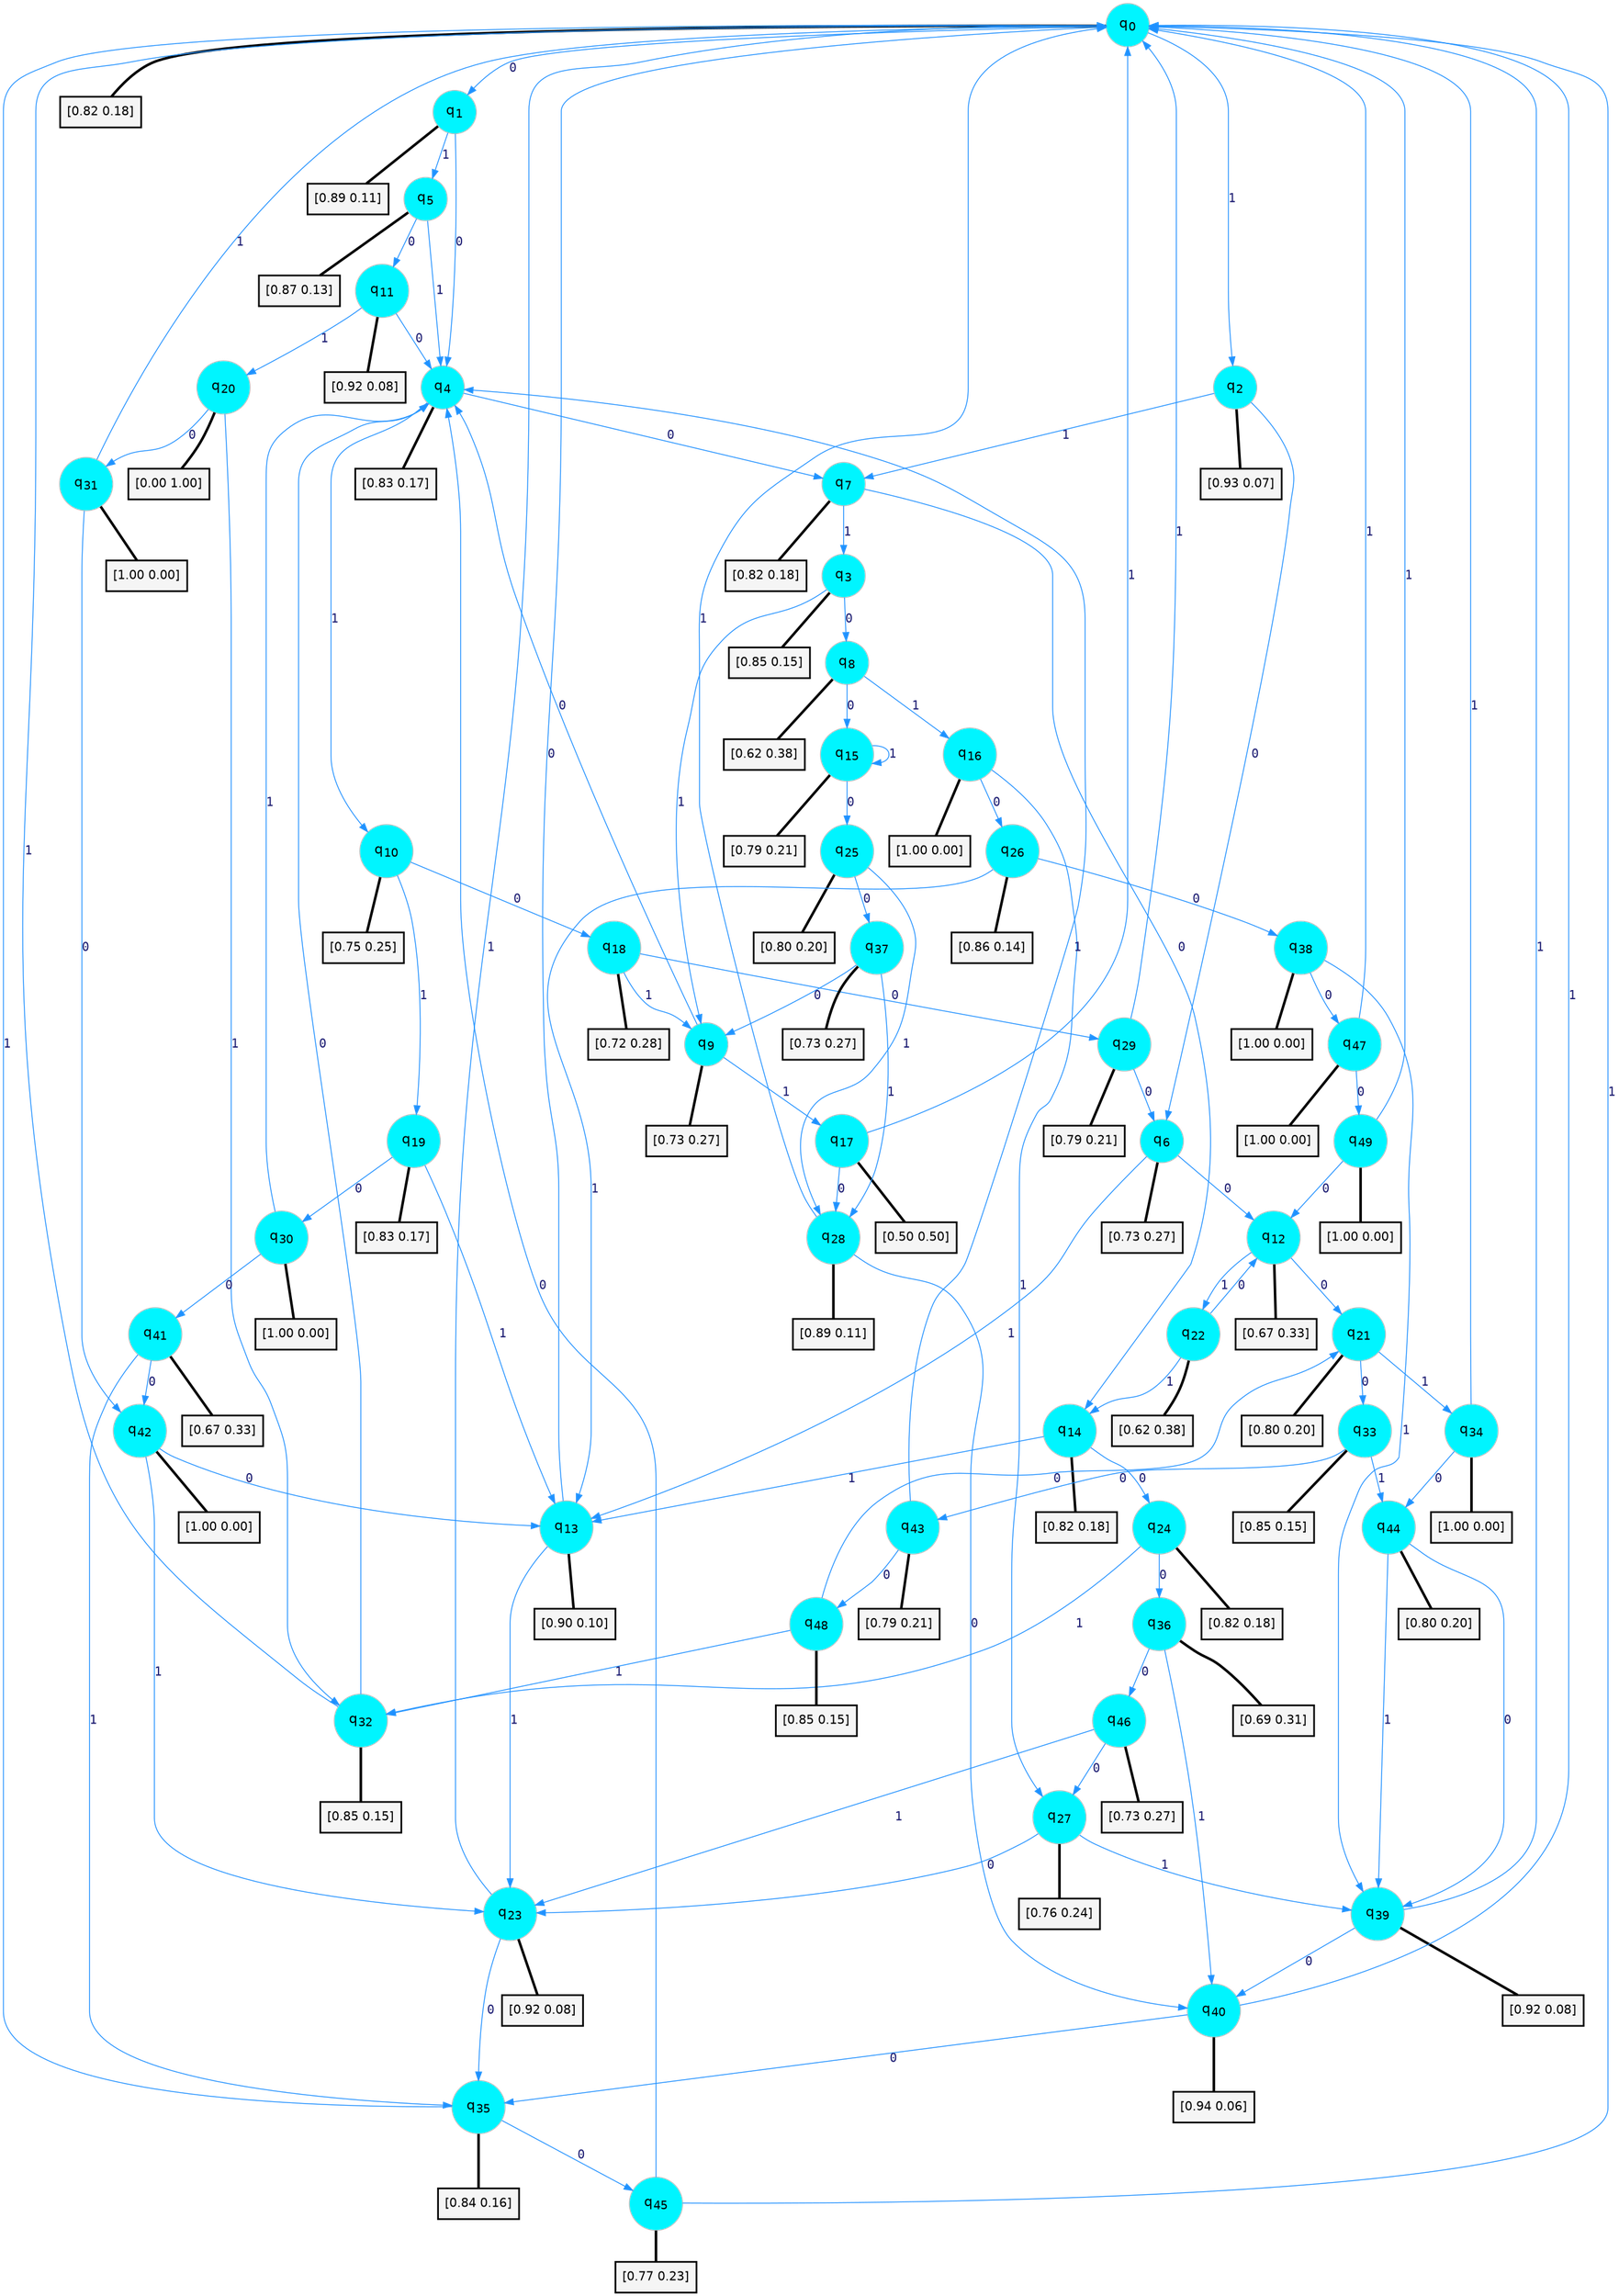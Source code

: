 digraph G {
graph [
bgcolor=transparent, dpi=300, rankdir=TD, size="40,25"];
node [
color=gray, fillcolor=turquoise1, fontcolor=black, fontname=Helvetica, fontsize=16, fontweight=bold, shape=circle, style=filled];
edge [
arrowsize=1, color=dodgerblue1, fontcolor=midnightblue, fontname=courier, fontweight=bold, penwidth=1, style=solid, weight=20];
0[label=<q<SUB>0</SUB>>];
1[label=<q<SUB>1</SUB>>];
2[label=<q<SUB>2</SUB>>];
3[label=<q<SUB>3</SUB>>];
4[label=<q<SUB>4</SUB>>];
5[label=<q<SUB>5</SUB>>];
6[label=<q<SUB>6</SUB>>];
7[label=<q<SUB>7</SUB>>];
8[label=<q<SUB>8</SUB>>];
9[label=<q<SUB>9</SUB>>];
10[label=<q<SUB>10</SUB>>];
11[label=<q<SUB>11</SUB>>];
12[label=<q<SUB>12</SUB>>];
13[label=<q<SUB>13</SUB>>];
14[label=<q<SUB>14</SUB>>];
15[label=<q<SUB>15</SUB>>];
16[label=<q<SUB>16</SUB>>];
17[label=<q<SUB>17</SUB>>];
18[label=<q<SUB>18</SUB>>];
19[label=<q<SUB>19</SUB>>];
20[label=<q<SUB>20</SUB>>];
21[label=<q<SUB>21</SUB>>];
22[label=<q<SUB>22</SUB>>];
23[label=<q<SUB>23</SUB>>];
24[label=<q<SUB>24</SUB>>];
25[label=<q<SUB>25</SUB>>];
26[label=<q<SUB>26</SUB>>];
27[label=<q<SUB>27</SUB>>];
28[label=<q<SUB>28</SUB>>];
29[label=<q<SUB>29</SUB>>];
30[label=<q<SUB>30</SUB>>];
31[label=<q<SUB>31</SUB>>];
32[label=<q<SUB>32</SUB>>];
33[label=<q<SUB>33</SUB>>];
34[label=<q<SUB>34</SUB>>];
35[label=<q<SUB>35</SUB>>];
36[label=<q<SUB>36</SUB>>];
37[label=<q<SUB>37</SUB>>];
38[label=<q<SUB>38</SUB>>];
39[label=<q<SUB>39</SUB>>];
40[label=<q<SUB>40</SUB>>];
41[label=<q<SUB>41</SUB>>];
42[label=<q<SUB>42</SUB>>];
43[label=<q<SUB>43</SUB>>];
44[label=<q<SUB>44</SUB>>];
45[label=<q<SUB>45</SUB>>];
46[label=<q<SUB>46</SUB>>];
47[label=<q<SUB>47</SUB>>];
48[label=<q<SUB>48</SUB>>];
49[label=<q<SUB>49</SUB>>];
50[label="[0.82 0.18]", shape=box,fontcolor=black, fontname=Helvetica, fontsize=14, penwidth=2, fillcolor=whitesmoke,color=black];
51[label="[0.89 0.11]", shape=box,fontcolor=black, fontname=Helvetica, fontsize=14, penwidth=2, fillcolor=whitesmoke,color=black];
52[label="[0.93 0.07]", shape=box,fontcolor=black, fontname=Helvetica, fontsize=14, penwidth=2, fillcolor=whitesmoke,color=black];
53[label="[0.85 0.15]", shape=box,fontcolor=black, fontname=Helvetica, fontsize=14, penwidth=2, fillcolor=whitesmoke,color=black];
54[label="[0.83 0.17]", shape=box,fontcolor=black, fontname=Helvetica, fontsize=14, penwidth=2, fillcolor=whitesmoke,color=black];
55[label="[0.87 0.13]", shape=box,fontcolor=black, fontname=Helvetica, fontsize=14, penwidth=2, fillcolor=whitesmoke,color=black];
56[label="[0.73 0.27]", shape=box,fontcolor=black, fontname=Helvetica, fontsize=14, penwidth=2, fillcolor=whitesmoke,color=black];
57[label="[0.82 0.18]", shape=box,fontcolor=black, fontname=Helvetica, fontsize=14, penwidth=2, fillcolor=whitesmoke,color=black];
58[label="[0.62 0.38]", shape=box,fontcolor=black, fontname=Helvetica, fontsize=14, penwidth=2, fillcolor=whitesmoke,color=black];
59[label="[0.73 0.27]", shape=box,fontcolor=black, fontname=Helvetica, fontsize=14, penwidth=2, fillcolor=whitesmoke,color=black];
60[label="[0.75 0.25]", shape=box,fontcolor=black, fontname=Helvetica, fontsize=14, penwidth=2, fillcolor=whitesmoke,color=black];
61[label="[0.92 0.08]", shape=box,fontcolor=black, fontname=Helvetica, fontsize=14, penwidth=2, fillcolor=whitesmoke,color=black];
62[label="[0.67 0.33]", shape=box,fontcolor=black, fontname=Helvetica, fontsize=14, penwidth=2, fillcolor=whitesmoke,color=black];
63[label="[0.90 0.10]", shape=box,fontcolor=black, fontname=Helvetica, fontsize=14, penwidth=2, fillcolor=whitesmoke,color=black];
64[label="[0.82 0.18]", shape=box,fontcolor=black, fontname=Helvetica, fontsize=14, penwidth=2, fillcolor=whitesmoke,color=black];
65[label="[0.79 0.21]", shape=box,fontcolor=black, fontname=Helvetica, fontsize=14, penwidth=2, fillcolor=whitesmoke,color=black];
66[label="[1.00 0.00]", shape=box,fontcolor=black, fontname=Helvetica, fontsize=14, penwidth=2, fillcolor=whitesmoke,color=black];
67[label="[0.50 0.50]", shape=box,fontcolor=black, fontname=Helvetica, fontsize=14, penwidth=2, fillcolor=whitesmoke,color=black];
68[label="[0.72 0.28]", shape=box,fontcolor=black, fontname=Helvetica, fontsize=14, penwidth=2, fillcolor=whitesmoke,color=black];
69[label="[0.83 0.17]", shape=box,fontcolor=black, fontname=Helvetica, fontsize=14, penwidth=2, fillcolor=whitesmoke,color=black];
70[label="[0.00 1.00]", shape=box,fontcolor=black, fontname=Helvetica, fontsize=14, penwidth=2, fillcolor=whitesmoke,color=black];
71[label="[0.80 0.20]", shape=box,fontcolor=black, fontname=Helvetica, fontsize=14, penwidth=2, fillcolor=whitesmoke,color=black];
72[label="[0.62 0.38]", shape=box,fontcolor=black, fontname=Helvetica, fontsize=14, penwidth=2, fillcolor=whitesmoke,color=black];
73[label="[0.92 0.08]", shape=box,fontcolor=black, fontname=Helvetica, fontsize=14, penwidth=2, fillcolor=whitesmoke,color=black];
74[label="[0.82 0.18]", shape=box,fontcolor=black, fontname=Helvetica, fontsize=14, penwidth=2, fillcolor=whitesmoke,color=black];
75[label="[0.80 0.20]", shape=box,fontcolor=black, fontname=Helvetica, fontsize=14, penwidth=2, fillcolor=whitesmoke,color=black];
76[label="[0.86 0.14]", shape=box,fontcolor=black, fontname=Helvetica, fontsize=14, penwidth=2, fillcolor=whitesmoke,color=black];
77[label="[0.76 0.24]", shape=box,fontcolor=black, fontname=Helvetica, fontsize=14, penwidth=2, fillcolor=whitesmoke,color=black];
78[label="[0.89 0.11]", shape=box,fontcolor=black, fontname=Helvetica, fontsize=14, penwidth=2, fillcolor=whitesmoke,color=black];
79[label="[0.79 0.21]", shape=box,fontcolor=black, fontname=Helvetica, fontsize=14, penwidth=2, fillcolor=whitesmoke,color=black];
80[label="[1.00 0.00]", shape=box,fontcolor=black, fontname=Helvetica, fontsize=14, penwidth=2, fillcolor=whitesmoke,color=black];
81[label="[1.00 0.00]", shape=box,fontcolor=black, fontname=Helvetica, fontsize=14, penwidth=2, fillcolor=whitesmoke,color=black];
82[label="[0.85 0.15]", shape=box,fontcolor=black, fontname=Helvetica, fontsize=14, penwidth=2, fillcolor=whitesmoke,color=black];
83[label="[0.85 0.15]", shape=box,fontcolor=black, fontname=Helvetica, fontsize=14, penwidth=2, fillcolor=whitesmoke,color=black];
84[label="[1.00 0.00]", shape=box,fontcolor=black, fontname=Helvetica, fontsize=14, penwidth=2, fillcolor=whitesmoke,color=black];
85[label="[0.84 0.16]", shape=box,fontcolor=black, fontname=Helvetica, fontsize=14, penwidth=2, fillcolor=whitesmoke,color=black];
86[label="[0.69 0.31]", shape=box,fontcolor=black, fontname=Helvetica, fontsize=14, penwidth=2, fillcolor=whitesmoke,color=black];
87[label="[0.73 0.27]", shape=box,fontcolor=black, fontname=Helvetica, fontsize=14, penwidth=2, fillcolor=whitesmoke,color=black];
88[label="[1.00 0.00]", shape=box,fontcolor=black, fontname=Helvetica, fontsize=14, penwidth=2, fillcolor=whitesmoke,color=black];
89[label="[0.92 0.08]", shape=box,fontcolor=black, fontname=Helvetica, fontsize=14, penwidth=2, fillcolor=whitesmoke,color=black];
90[label="[0.94 0.06]", shape=box,fontcolor=black, fontname=Helvetica, fontsize=14, penwidth=2, fillcolor=whitesmoke,color=black];
91[label="[0.67 0.33]", shape=box,fontcolor=black, fontname=Helvetica, fontsize=14, penwidth=2, fillcolor=whitesmoke,color=black];
92[label="[1.00 0.00]", shape=box,fontcolor=black, fontname=Helvetica, fontsize=14, penwidth=2, fillcolor=whitesmoke,color=black];
93[label="[0.79 0.21]", shape=box,fontcolor=black, fontname=Helvetica, fontsize=14, penwidth=2, fillcolor=whitesmoke,color=black];
94[label="[0.80 0.20]", shape=box,fontcolor=black, fontname=Helvetica, fontsize=14, penwidth=2, fillcolor=whitesmoke,color=black];
95[label="[0.77 0.23]", shape=box,fontcolor=black, fontname=Helvetica, fontsize=14, penwidth=2, fillcolor=whitesmoke,color=black];
96[label="[0.73 0.27]", shape=box,fontcolor=black, fontname=Helvetica, fontsize=14, penwidth=2, fillcolor=whitesmoke,color=black];
97[label="[1.00 0.00]", shape=box,fontcolor=black, fontname=Helvetica, fontsize=14, penwidth=2, fillcolor=whitesmoke,color=black];
98[label="[0.85 0.15]", shape=box,fontcolor=black, fontname=Helvetica, fontsize=14, penwidth=2, fillcolor=whitesmoke,color=black];
99[label="[1.00 0.00]", shape=box,fontcolor=black, fontname=Helvetica, fontsize=14, penwidth=2, fillcolor=whitesmoke,color=black];
0->1 [label=0];
0->2 [label=1];
0->50 [arrowhead=none, penwidth=3,color=black];
1->4 [label=0];
1->5 [label=1];
1->51 [arrowhead=none, penwidth=3,color=black];
2->6 [label=0];
2->7 [label=1];
2->52 [arrowhead=none, penwidth=3,color=black];
3->8 [label=0];
3->9 [label=1];
3->53 [arrowhead=none, penwidth=3,color=black];
4->7 [label=0];
4->10 [label=1];
4->54 [arrowhead=none, penwidth=3,color=black];
5->11 [label=0];
5->4 [label=1];
5->55 [arrowhead=none, penwidth=3,color=black];
6->12 [label=0];
6->13 [label=1];
6->56 [arrowhead=none, penwidth=3,color=black];
7->14 [label=0];
7->3 [label=1];
7->57 [arrowhead=none, penwidth=3,color=black];
8->15 [label=0];
8->16 [label=1];
8->58 [arrowhead=none, penwidth=3,color=black];
9->4 [label=0];
9->17 [label=1];
9->59 [arrowhead=none, penwidth=3,color=black];
10->18 [label=0];
10->19 [label=1];
10->60 [arrowhead=none, penwidth=3,color=black];
11->4 [label=0];
11->20 [label=1];
11->61 [arrowhead=none, penwidth=3,color=black];
12->21 [label=0];
12->22 [label=1];
12->62 [arrowhead=none, penwidth=3,color=black];
13->0 [label=0];
13->23 [label=1];
13->63 [arrowhead=none, penwidth=3,color=black];
14->24 [label=0];
14->13 [label=1];
14->64 [arrowhead=none, penwidth=3,color=black];
15->25 [label=0];
15->15 [label=1];
15->65 [arrowhead=none, penwidth=3,color=black];
16->26 [label=0];
16->27 [label=1];
16->66 [arrowhead=none, penwidth=3,color=black];
17->28 [label=0];
17->0 [label=1];
17->67 [arrowhead=none, penwidth=3,color=black];
18->29 [label=0];
18->9 [label=1];
18->68 [arrowhead=none, penwidth=3,color=black];
19->30 [label=0];
19->13 [label=1];
19->69 [arrowhead=none, penwidth=3,color=black];
20->31 [label=0];
20->32 [label=1];
20->70 [arrowhead=none, penwidth=3,color=black];
21->33 [label=0];
21->34 [label=1];
21->71 [arrowhead=none, penwidth=3,color=black];
22->12 [label=0];
22->14 [label=1];
22->72 [arrowhead=none, penwidth=3,color=black];
23->35 [label=0];
23->0 [label=1];
23->73 [arrowhead=none, penwidth=3,color=black];
24->36 [label=0];
24->32 [label=1];
24->74 [arrowhead=none, penwidth=3,color=black];
25->37 [label=0];
25->28 [label=1];
25->75 [arrowhead=none, penwidth=3,color=black];
26->38 [label=0];
26->13 [label=1];
26->76 [arrowhead=none, penwidth=3,color=black];
27->23 [label=0];
27->39 [label=1];
27->77 [arrowhead=none, penwidth=3,color=black];
28->40 [label=0];
28->0 [label=1];
28->78 [arrowhead=none, penwidth=3,color=black];
29->6 [label=0];
29->0 [label=1];
29->79 [arrowhead=none, penwidth=3,color=black];
30->41 [label=0];
30->4 [label=1];
30->80 [arrowhead=none, penwidth=3,color=black];
31->42 [label=0];
31->0 [label=1];
31->81 [arrowhead=none, penwidth=3,color=black];
32->4 [label=0];
32->0 [label=1];
32->82 [arrowhead=none, penwidth=3,color=black];
33->43 [label=0];
33->44 [label=1];
33->83 [arrowhead=none, penwidth=3,color=black];
34->44 [label=0];
34->0 [label=1];
34->84 [arrowhead=none, penwidth=3,color=black];
35->45 [label=0];
35->0 [label=1];
35->85 [arrowhead=none, penwidth=3,color=black];
36->46 [label=0];
36->40 [label=1];
36->86 [arrowhead=none, penwidth=3,color=black];
37->9 [label=0];
37->28 [label=1];
37->87 [arrowhead=none, penwidth=3,color=black];
38->47 [label=0];
38->39 [label=1];
38->88 [arrowhead=none, penwidth=3,color=black];
39->40 [label=0];
39->0 [label=1];
39->89 [arrowhead=none, penwidth=3,color=black];
40->35 [label=0];
40->0 [label=1];
40->90 [arrowhead=none, penwidth=3,color=black];
41->42 [label=0];
41->35 [label=1];
41->91 [arrowhead=none, penwidth=3,color=black];
42->13 [label=0];
42->23 [label=1];
42->92 [arrowhead=none, penwidth=3,color=black];
43->48 [label=0];
43->4 [label=1];
43->93 [arrowhead=none, penwidth=3,color=black];
44->39 [label=0];
44->39 [label=1];
44->94 [arrowhead=none, penwidth=3,color=black];
45->4 [label=0];
45->0 [label=1];
45->95 [arrowhead=none, penwidth=3,color=black];
46->27 [label=0];
46->23 [label=1];
46->96 [arrowhead=none, penwidth=3,color=black];
47->49 [label=0];
47->0 [label=1];
47->97 [arrowhead=none, penwidth=3,color=black];
48->21 [label=0];
48->32 [label=1];
48->98 [arrowhead=none, penwidth=3,color=black];
49->12 [label=0];
49->0 [label=1];
49->99 [arrowhead=none, penwidth=3,color=black];
}
